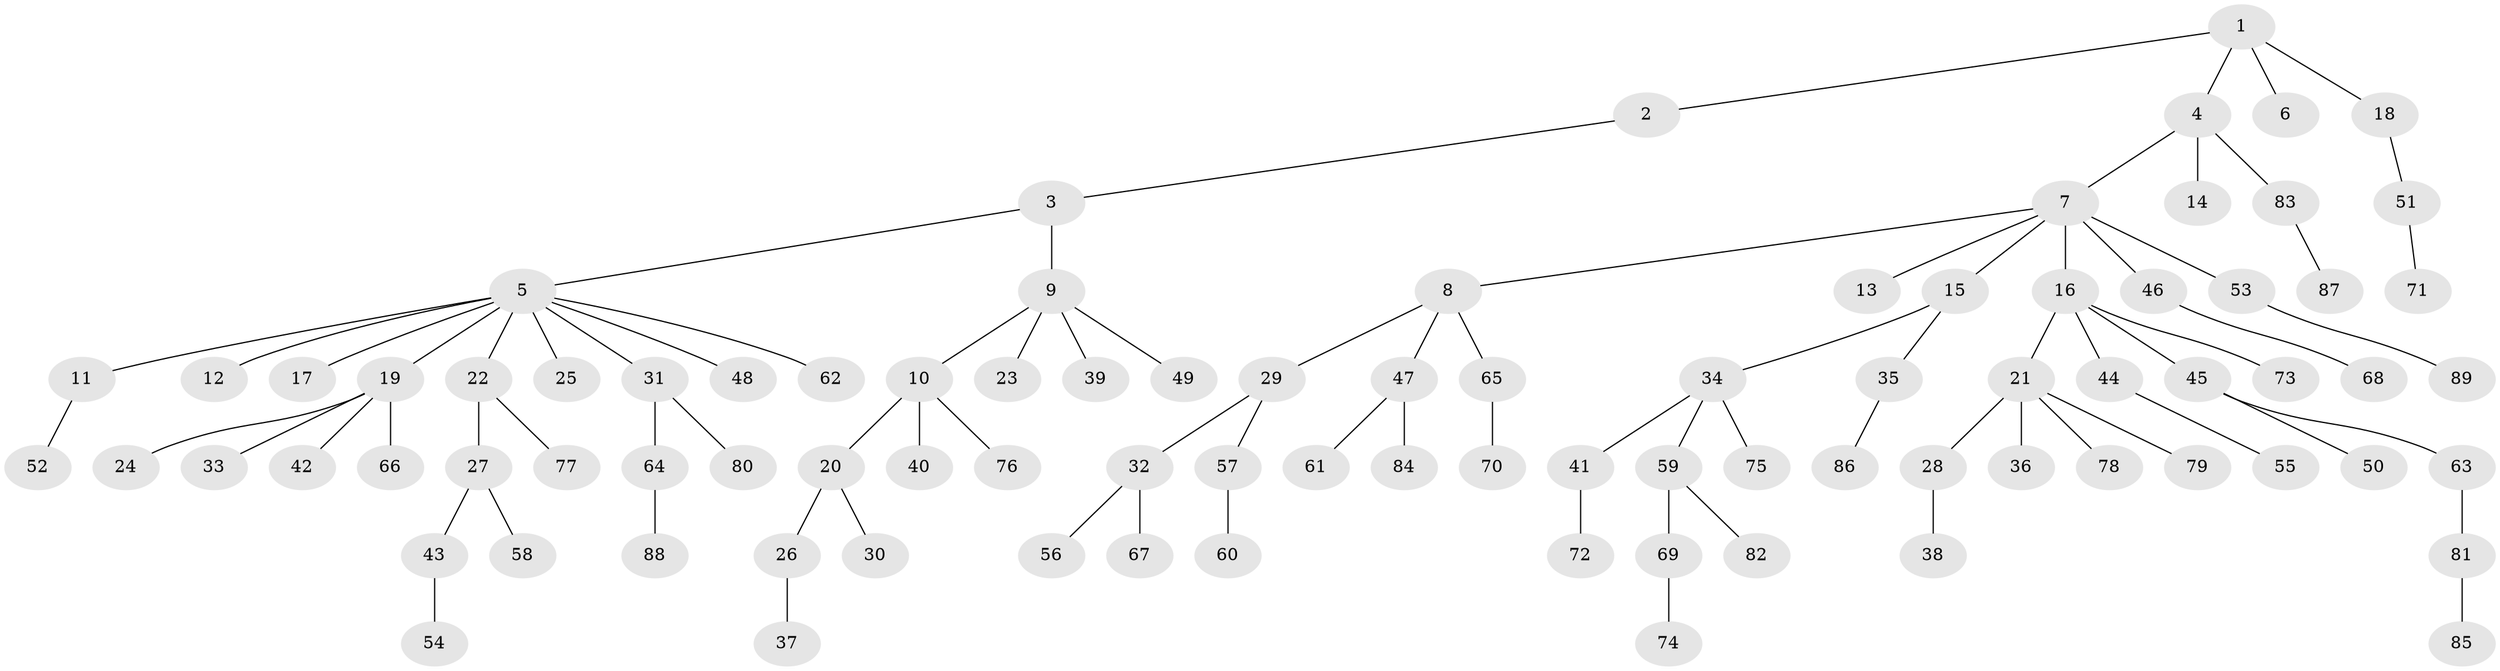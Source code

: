 // Generated by graph-tools (version 1.1) at 2025/50/03/09/25 03:50:17]
// undirected, 89 vertices, 88 edges
graph export_dot {
graph [start="1"]
  node [color=gray90,style=filled];
  1;
  2;
  3;
  4;
  5;
  6;
  7;
  8;
  9;
  10;
  11;
  12;
  13;
  14;
  15;
  16;
  17;
  18;
  19;
  20;
  21;
  22;
  23;
  24;
  25;
  26;
  27;
  28;
  29;
  30;
  31;
  32;
  33;
  34;
  35;
  36;
  37;
  38;
  39;
  40;
  41;
  42;
  43;
  44;
  45;
  46;
  47;
  48;
  49;
  50;
  51;
  52;
  53;
  54;
  55;
  56;
  57;
  58;
  59;
  60;
  61;
  62;
  63;
  64;
  65;
  66;
  67;
  68;
  69;
  70;
  71;
  72;
  73;
  74;
  75;
  76;
  77;
  78;
  79;
  80;
  81;
  82;
  83;
  84;
  85;
  86;
  87;
  88;
  89;
  1 -- 2;
  1 -- 4;
  1 -- 6;
  1 -- 18;
  2 -- 3;
  3 -- 5;
  3 -- 9;
  4 -- 7;
  4 -- 14;
  4 -- 83;
  5 -- 11;
  5 -- 12;
  5 -- 17;
  5 -- 19;
  5 -- 22;
  5 -- 25;
  5 -- 31;
  5 -- 48;
  5 -- 62;
  7 -- 8;
  7 -- 13;
  7 -- 15;
  7 -- 16;
  7 -- 46;
  7 -- 53;
  8 -- 29;
  8 -- 47;
  8 -- 65;
  9 -- 10;
  9 -- 23;
  9 -- 39;
  9 -- 49;
  10 -- 20;
  10 -- 40;
  10 -- 76;
  11 -- 52;
  15 -- 34;
  15 -- 35;
  16 -- 21;
  16 -- 44;
  16 -- 45;
  16 -- 73;
  18 -- 51;
  19 -- 24;
  19 -- 33;
  19 -- 42;
  19 -- 66;
  20 -- 26;
  20 -- 30;
  21 -- 28;
  21 -- 36;
  21 -- 78;
  21 -- 79;
  22 -- 27;
  22 -- 77;
  26 -- 37;
  27 -- 43;
  27 -- 58;
  28 -- 38;
  29 -- 32;
  29 -- 57;
  31 -- 64;
  31 -- 80;
  32 -- 56;
  32 -- 67;
  34 -- 41;
  34 -- 59;
  34 -- 75;
  35 -- 86;
  41 -- 72;
  43 -- 54;
  44 -- 55;
  45 -- 50;
  45 -- 63;
  46 -- 68;
  47 -- 61;
  47 -- 84;
  51 -- 71;
  53 -- 89;
  57 -- 60;
  59 -- 69;
  59 -- 82;
  63 -- 81;
  64 -- 88;
  65 -- 70;
  69 -- 74;
  81 -- 85;
  83 -- 87;
}
